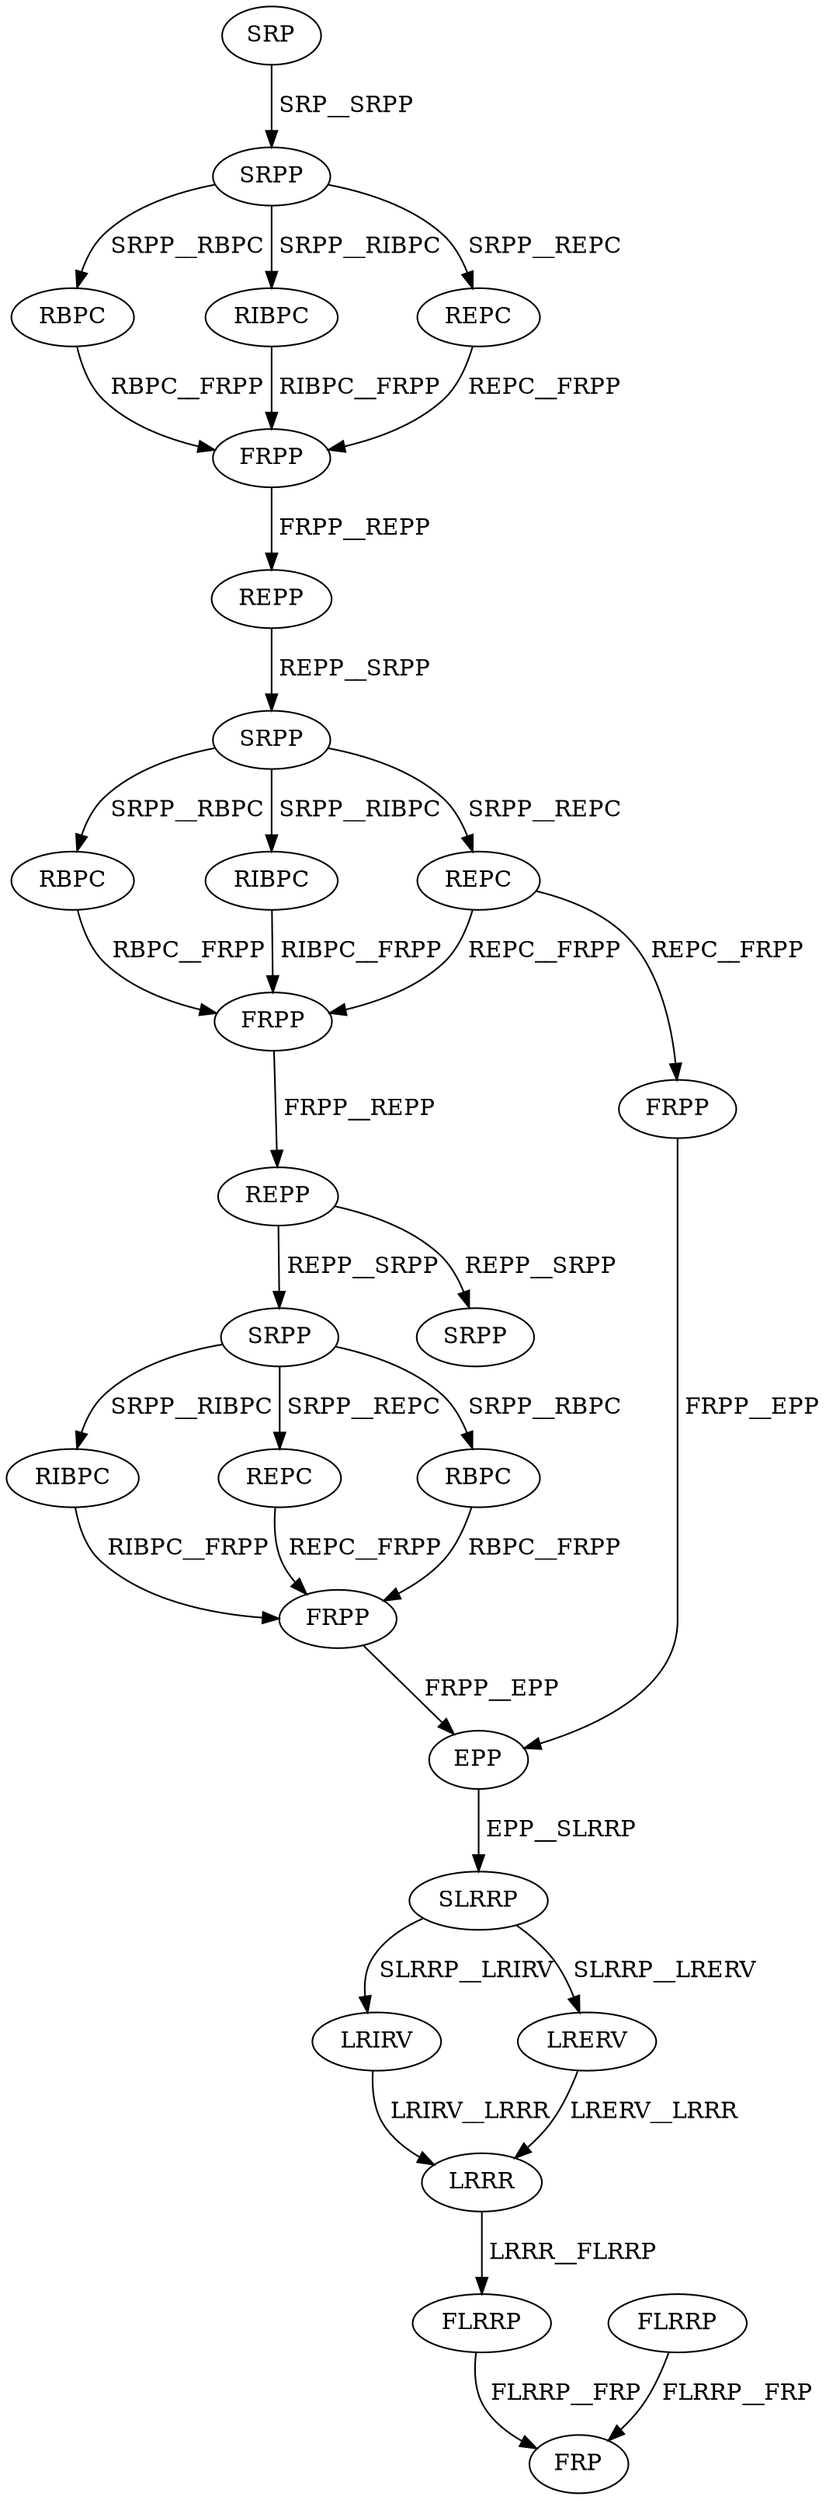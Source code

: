 digraph G { 
1 [label="SRP",color=black,fontcolor=black];
2 [label="SRPP",color=black,fontcolor=black];
3 [label="RBPC",color=black,fontcolor=black];
4 [label="RIBPC",color=black,fontcolor=black];
5 [label="REPC",color=black,fontcolor=black];
6 [label="FRPP",color=black,fontcolor=black];
7 [label="REPP",color=black,fontcolor=black];
8 [label="SRPP",color=black,fontcolor=black];
9 [label="RBPC",color=black,fontcolor=black];
10 [label="RIBPC",color=black,fontcolor=black];
11 [label="REPC",color=black,fontcolor=black];
12 [label="FRPP",color=black,fontcolor=black];
13 [label="REPP",color=black,fontcolor=black];
14 [label="SRPP",color=black,fontcolor=black];
15 [label="FRPP",color=black,fontcolor=black];
16 [label="RIBPC",color=black,fontcolor=black];
17 [label="REPC",color=black,fontcolor=black];
18 [label="RBPC",color=black,fontcolor=black];
19 [label="FRPP",color=black,fontcolor=black];
20 [label="SRPP",color=black,fontcolor=black];
21 [label="EPP",color=black,fontcolor=black];
22 [label="SLRRP",color=black,fontcolor=black];
23 [label="LRIRV",color=black,fontcolor=black];
24 [label="LRERV",color=black,fontcolor=black];
25 [label="FLRRP",color=black,fontcolor=black];
26 [label="LRRR",color=black,fontcolor=black];
27 [label="FLRRP",color=black,fontcolor=black];
28 [label="FRP",color=black,fontcolor=black];
1->2[label=" SRP__SRPP",color=black,fontcolor=black];
2->3[label=" SRPP__RBPC",color=black,fontcolor=black];
2->4[label=" SRPP__RIBPC",color=black,fontcolor=black];
2->5[label=" SRPP__REPC",color=black,fontcolor=black];
3->6[label=" RBPC__FRPP",color=black,fontcolor=black];
4->6[label=" RIBPC__FRPP",color=black,fontcolor=black];
5->6[label=" REPC__FRPP",color=black,fontcolor=black];
6->7[label=" FRPP__REPP",color=black,fontcolor=black];
7->8[label=" REPP__SRPP",color=black,fontcolor=black];
8->9[label=" SRPP__RBPC",color=black,fontcolor=black];
8->10[label=" SRPP__RIBPC",color=black,fontcolor=black];
8->11[label=" SRPP__REPC",color=black,fontcolor=black];
9->12[label=" RBPC__FRPP",color=black,fontcolor=black];
10->12[label=" RIBPC__FRPP",color=black,fontcolor=black];
11->12[label=" REPC__FRPP",color=black,fontcolor=black];
11->15[label=" REPC__FRPP",color=black,fontcolor=black];
12->13[label=" FRPP__REPP",color=black,fontcolor=black];
13->14[label=" REPP__SRPP",color=black,fontcolor=black];
13->20[label=" REPP__SRPP",color=black,fontcolor=black];
14->16[label=" SRPP__RIBPC",color=black,fontcolor=black];
14->17[label=" SRPP__REPC",color=black,fontcolor=black];
14->18[label=" SRPP__RBPC",color=black,fontcolor=black];
15->21[label=" FRPP__EPP",color=black,fontcolor=black];
16->19[label=" RIBPC__FRPP",color=black,fontcolor=black];
17->19[label=" REPC__FRPP",color=black,fontcolor=black];
18->19[label=" RBPC__FRPP",color=black,fontcolor=black];
19->21[label=" FRPP__EPP",color=black,fontcolor=black];
21->22[label=" EPP__SLRRP",color=black,fontcolor=black];
22->23[label=" SLRRP__LRIRV",color=black,fontcolor=black];
22->24[label=" SLRRP__LRERV",color=black,fontcolor=black];
23->26[label=" LRIRV__LRRR",color=black,fontcolor=black];
24->26[label=" LRERV__LRRR",color=black,fontcolor=black];
25->28[label=" FLRRP__FRP",color=black,fontcolor=black];
26->27[label=" LRRR__FLRRP",color=black,fontcolor=black];
27->28[label=" FLRRP__FRP",color=black,fontcolor=black];
}
